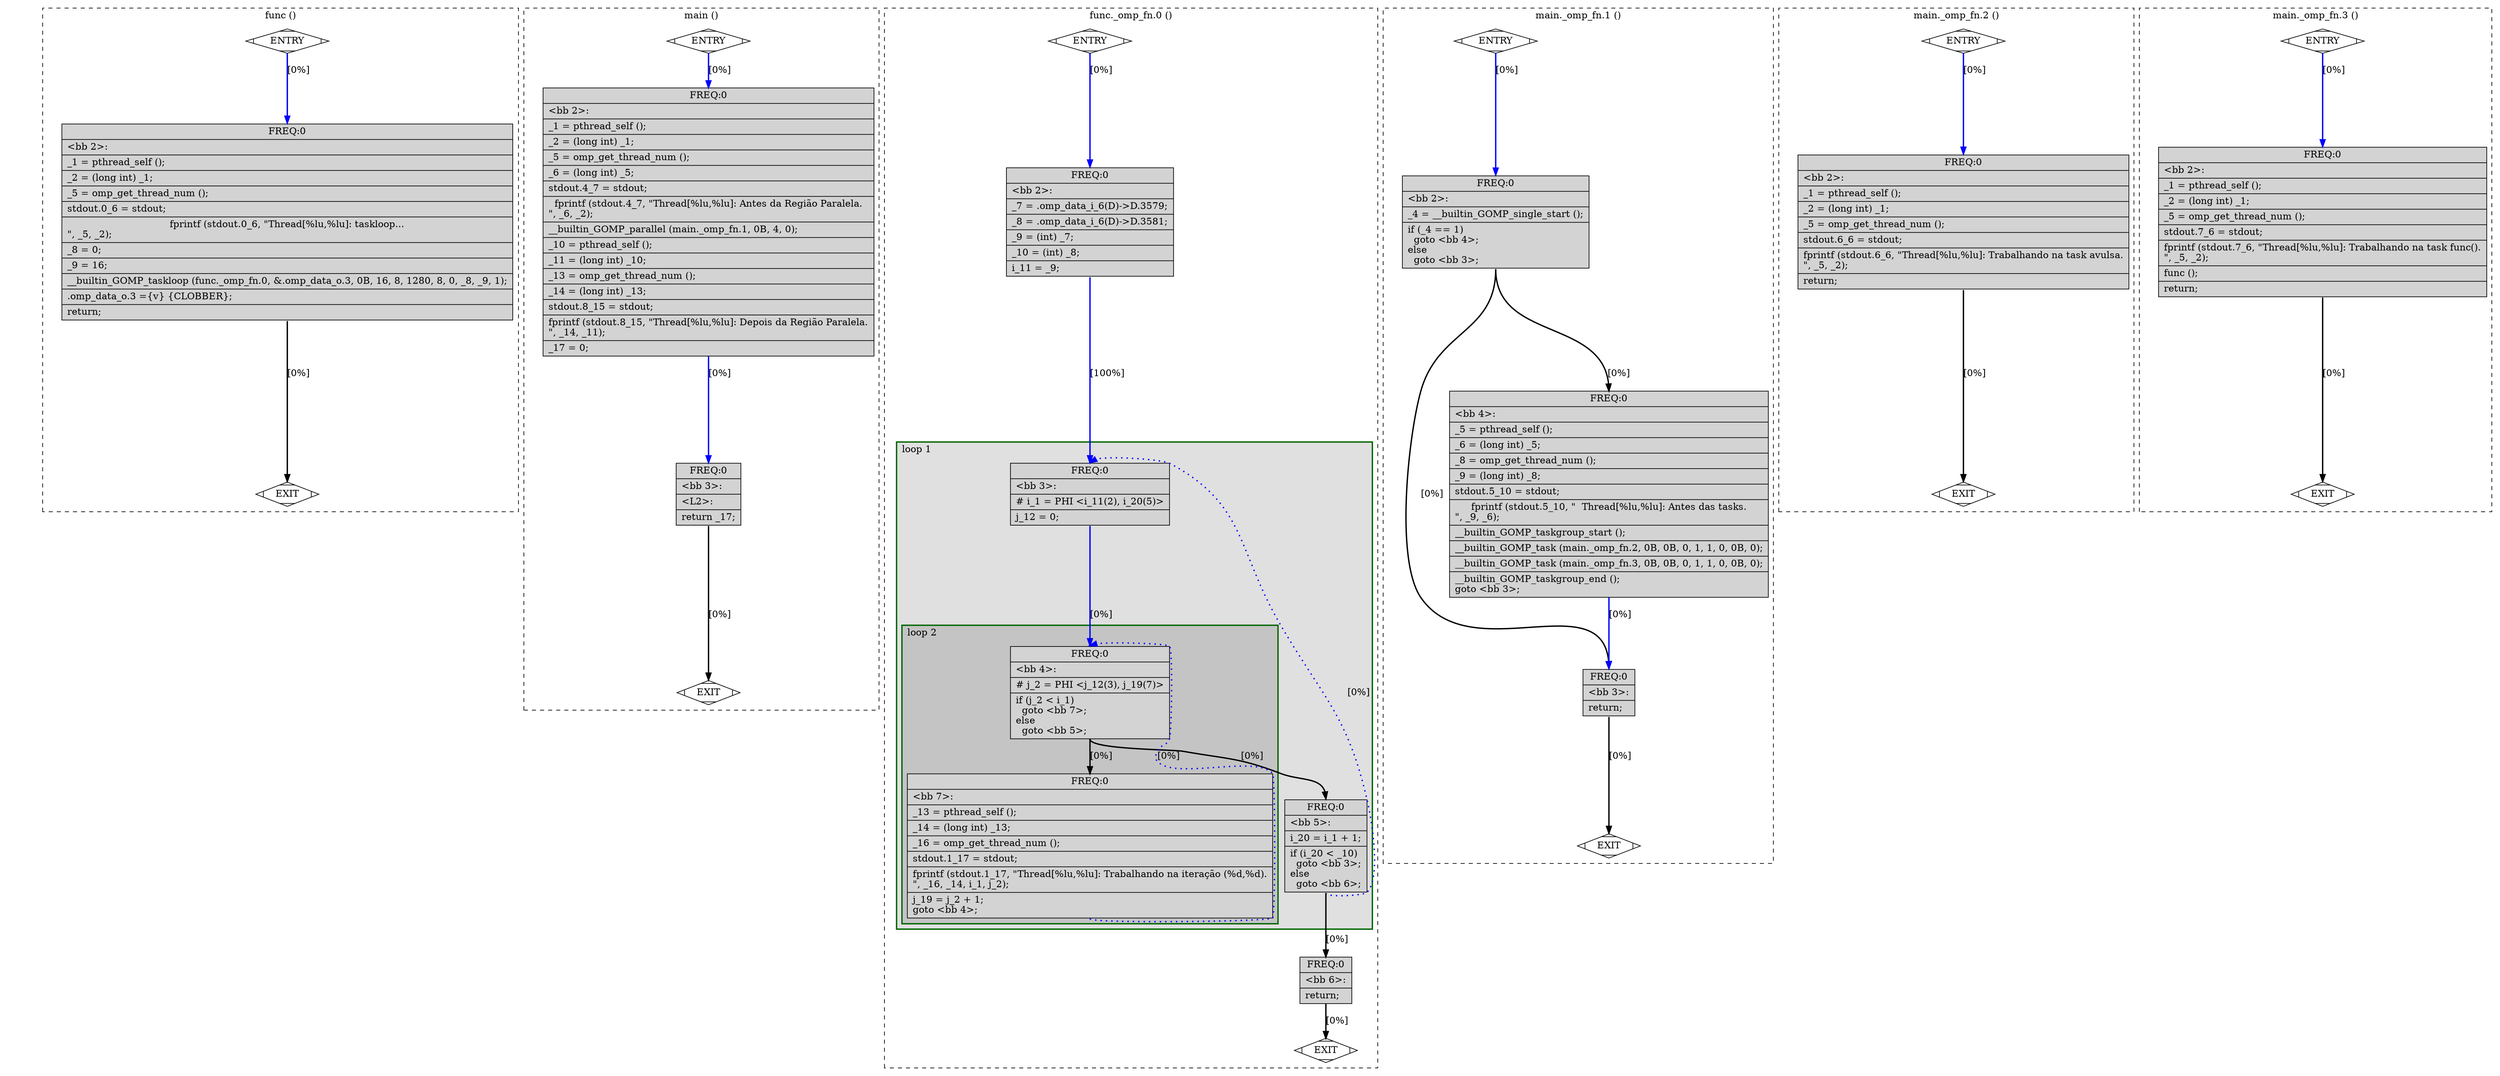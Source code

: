 digraph "example-taskloop.c.203t.cplxlower0" {
overlap=false;
subgraph "cluster_func" {
	style="dashed";
	color="black";
	label="func ()";
	fn_2_basic_block_0 [shape=Mdiamond,style=filled,fillcolor=white,label="ENTRY"];

	fn_2_basic_block_1 [shape=Mdiamond,style=filled,fillcolor=white,label="EXIT"];

	fn_2_basic_block_2 [shape=record,style=filled,fillcolor=lightgrey,label="{ FREQ:0 |\<bb\ 2\>:\l\
|_1\ =\ pthread_self\ ();\l\
|_2\ =\ (long\ int)\ _1;\l\
|_5\ =\ omp_get_thread_num\ ();\l\
|stdout.0_6\ =\ stdout;\l\
|fprintf\ (stdout.0_6,\ \"Thread[%lu,%lu]:\ taskloop...\n\",\ _5,\ _2);\l\
|_8\ =\ 0;\l\
|_9\ =\ 16;\l\
|__builtin_GOMP_taskloop\ (func._omp_fn.0,\ &.omp_data_o.3,\ 0B,\ 16,\ 8,\ 1280,\ 8,\ 0,\ _8,\ _9,\ 1);\l\
|.omp_data_o.3\ =\{v\}\ \{CLOBBER\};\l\
|return;\l\
}"];

	fn_2_basic_block_0:s -> fn_2_basic_block_2:n [style="solid,bold",color=blue,weight=100,constraint=true, label="[0%]"];
	fn_2_basic_block_2:s -> fn_2_basic_block_1:n [style="solid,bold",color=black,weight=10,constraint=true, label="[0%]"];
	fn_2_basic_block_0:s -> fn_2_basic_block_1:n [style="invis",constraint=true];
}
subgraph "cluster_main" {
	style="dashed";
	color="black";
	label="main ()";
	fn_3_basic_block_0 [shape=Mdiamond,style=filled,fillcolor=white,label="ENTRY"];

	fn_3_basic_block_1 [shape=Mdiamond,style=filled,fillcolor=white,label="EXIT"];

	fn_3_basic_block_2 [shape=record,style=filled,fillcolor=lightgrey,label="{ FREQ:0 |\<bb\ 2\>:\l\
|_1\ =\ pthread_self\ ();\l\
|_2\ =\ (long\ int)\ _1;\l\
|_5\ =\ omp_get_thread_num\ ();\l\
|_6\ =\ (long\ int)\ _5;\l\
|stdout.4_7\ =\ stdout;\l\
|fprintf\ (stdout.4_7,\ \"Thread[%lu,%lu]:\ Antes\ da\ Região\ Paralela.\n\",\ _6,\ _2);\l\
|__builtin_GOMP_parallel\ (main._omp_fn.1,\ 0B,\ 4,\ 0);\l\
|_10\ =\ pthread_self\ ();\l\
|_11\ =\ (long\ int)\ _10;\l\
|_13\ =\ omp_get_thread_num\ ();\l\
|_14\ =\ (long\ int)\ _13;\l\
|stdout.8_15\ =\ stdout;\l\
|fprintf\ (stdout.8_15,\ \"Thread[%lu,%lu]:\ Depois\ da\ Região\ Paralela.\n\",\ _14,\ _11);\l\
|_17\ =\ 0;\l\
}"];

	fn_3_basic_block_3 [shape=record,style=filled,fillcolor=lightgrey,label="{ FREQ:0 |\<bb\ 3\>:\l\
|\<L2\>:\l\
|return\ _17;\l\
}"];

	fn_3_basic_block_0:s -> fn_3_basic_block_2:n [style="solid,bold",color=blue,weight=100,constraint=true, label="[0%]"];
	fn_3_basic_block_2:s -> fn_3_basic_block_3:n [style="solid,bold",color=blue,weight=100,constraint=true, label="[0%]"];
	fn_3_basic_block_3:s -> fn_3_basic_block_1:n [style="solid,bold",color=black,weight=10,constraint=true, label="[0%]"];
	fn_3_basic_block_0:s -> fn_3_basic_block_1:n [style="invis",constraint=true];
}
subgraph "cluster_func._omp_fn.0" {
	style="dashed";
	color="black";
	label="func._omp_fn.0 ()";
	subgraph cluster_4_1 {
	style="filled";
	color="darkgreen";
	fillcolor="grey88";
	label="loop 1";
	labeljust=l;
	penwidth=2;
	subgraph cluster_4_2 {
	style="filled";
	color="darkgreen";
	fillcolor="grey77";
	label="loop 2";
	labeljust=l;
	penwidth=2;
	fn_4_basic_block_4 [shape=record,style=filled,fillcolor=lightgrey,label="{ FREQ:0 |\<bb\ 4\>:\l\
|#\ j_2\ =\ PHI\ \<j_12(3),\ j_19(7)\>\l\
|if\ (j_2\ \<\ i_1)\l\
\ \ goto\ \<bb\ 7\>;\l\
else\l\
\ \ goto\ \<bb\ 5\>;\l\
}"];

	fn_4_basic_block_7 [shape=record,style=filled,fillcolor=lightgrey,label="{ FREQ:0 |\<bb\ 7\>:\l\
|_13\ =\ pthread_self\ ();\l\
|_14\ =\ (long\ int)\ _13;\l\
|_16\ =\ omp_get_thread_num\ ();\l\
|stdout.1_17\ =\ stdout;\l\
|fprintf\ (stdout.1_17,\ \"Thread[%lu,%lu]:\ Trabalhando\ na\ iteração\ (%d,%d).\n\",\ _16,\ _14,\ i_1,\ j_2);\l\
|j_19\ =\ j_2\ +\ 1;\l\
goto\ \<bb\ 4\>;\l\
}"];

	}
	fn_4_basic_block_3 [shape=record,style=filled,fillcolor=lightgrey,label="{ FREQ:0 |\<bb\ 3\>:\l\
|#\ i_1\ =\ PHI\ \<i_11(2),\ i_20(5)\>\l\
|j_12\ =\ 0;\l\
}"];

	fn_4_basic_block_5 [shape=record,style=filled,fillcolor=lightgrey,label="{ FREQ:0 |\<bb\ 5\>:\l\
|i_20\ =\ i_1\ +\ 1;\l\
|if\ (i_20\ \<\ _10)\l\
\ \ goto\ \<bb\ 3\>;\l\
else\l\
\ \ goto\ \<bb\ 6\>;\l\
}"];

	}
	fn_4_basic_block_0 [shape=Mdiamond,style=filled,fillcolor=white,label="ENTRY"];

	fn_4_basic_block_1 [shape=Mdiamond,style=filled,fillcolor=white,label="EXIT"];

	fn_4_basic_block_2 [shape=record,style=filled,fillcolor=lightgrey,label="{ FREQ:0 |\<bb\ 2\>:\l\
|_7\ =\ .omp_data_i_6(D)-\>D.3579;\l\
|_8\ =\ .omp_data_i_6(D)-\>D.3581;\l\
|_9\ =\ (int)\ _7;\l\
|_10\ =\ (int)\ _8;\l\
|i_11\ =\ _9;\l\
}"];

	fn_4_basic_block_6 [shape=record,style=filled,fillcolor=lightgrey,label="{ FREQ:0 |\<bb\ 6\>:\l\
|return;\l\
}"];

	fn_4_basic_block_0:s -> fn_4_basic_block_2:n [style="solid,bold",color=blue,weight=100,constraint=true, label="[0%]"];
	fn_4_basic_block_2:s -> fn_4_basic_block_3:n [style="solid,bold",color=blue,weight=100,constraint=true, label="[100%]"];
	fn_4_basic_block_3:s -> fn_4_basic_block_4:n [style="solid,bold",color=blue,weight=100,constraint=true, label="[0%]"];
	fn_4_basic_block_4:s -> fn_4_basic_block_7:n [style="solid,bold",color=black,weight=10,constraint=true, label="[0%]"];
	fn_4_basic_block_4:s -> fn_4_basic_block_5:n [style="solid,bold",color=black,weight=10,constraint=true, label="[0%]"];
	fn_4_basic_block_5:s -> fn_4_basic_block_3:n [style="dotted,bold",color=blue,weight=10,constraint=false, label="[0%]"];
	fn_4_basic_block_5:s -> fn_4_basic_block_6:n [style="solid,bold",color=black,weight=10,constraint=true, label="[0%]"];
	fn_4_basic_block_6:s -> fn_4_basic_block_1:n [style="solid,bold",color=black,weight=10,constraint=true, label="[0%]"];
	fn_4_basic_block_7:s -> fn_4_basic_block_4:n [style="dotted,bold",color=blue,weight=10,constraint=false, label="[0%]"];
	fn_4_basic_block_0:s -> fn_4_basic_block_1:n [style="invis",constraint=true];
}
subgraph "cluster_main._omp_fn.1" {
	style="dashed";
	color="black";
	label="main._omp_fn.1 ()";
	fn_5_basic_block_0 [shape=Mdiamond,style=filled,fillcolor=white,label="ENTRY"];

	fn_5_basic_block_1 [shape=Mdiamond,style=filled,fillcolor=white,label="EXIT"];

	fn_5_basic_block_2 [shape=record,style=filled,fillcolor=lightgrey,label="{ FREQ:0 |\<bb\ 2\>:\l\
|_4\ =\ __builtin_GOMP_single_start\ ();\l\
|if\ (_4\ ==\ 1)\l\
\ \ goto\ \<bb\ 4\>;\l\
else\l\
\ \ goto\ \<bb\ 3\>;\l\
}"];

	fn_5_basic_block_3 [shape=record,style=filled,fillcolor=lightgrey,label="{ FREQ:0 |\<bb\ 3\>:\l\
|return;\l\
}"];

	fn_5_basic_block_4 [shape=record,style=filled,fillcolor=lightgrey,label="{ FREQ:0 |\<bb\ 4\>:\l\
|_5\ =\ pthread_self\ ();\l\
|_6\ =\ (long\ int)\ _5;\l\
|_8\ =\ omp_get_thread_num\ ();\l\
|_9\ =\ (long\ int)\ _8;\l\
|stdout.5_10\ =\ stdout;\l\
|fprintf\ (stdout.5_10,\ \"\ \ Thread[%lu,%lu]:\ Antes\ das\ tasks.\n\",\ _9,\ _6);\l\
|__builtin_GOMP_taskgroup_start\ ();\l\
|__builtin_GOMP_task\ (main._omp_fn.2,\ 0B,\ 0B,\ 0,\ 1,\ 1,\ 0,\ 0B,\ 0);\l\
|__builtin_GOMP_task\ (main._omp_fn.3,\ 0B,\ 0B,\ 0,\ 1,\ 1,\ 0,\ 0B,\ 0);\l\
|__builtin_GOMP_taskgroup_end\ ();\l\
goto\ \<bb\ 3\>;\l\
}"];

	fn_5_basic_block_0:s -> fn_5_basic_block_2:n [style="solid,bold",color=blue,weight=100,constraint=true, label="[0%]"];
	fn_5_basic_block_2:s -> fn_5_basic_block_4:n [style="solid,bold",color=black,weight=10,constraint=true, label="[0%]"];
	fn_5_basic_block_2:s -> fn_5_basic_block_3:n [style="solid,bold",color=black,weight=10,constraint=true, label="[0%]"];
	fn_5_basic_block_3:s -> fn_5_basic_block_1:n [style="solid,bold",color=black,weight=10,constraint=true, label="[0%]"];
	fn_5_basic_block_4:s -> fn_5_basic_block_3:n [style="solid,bold",color=blue,weight=100,constraint=true, label="[0%]"];
	fn_5_basic_block_0:s -> fn_5_basic_block_1:n [style="invis",constraint=true];
}
subgraph "cluster_main._omp_fn.2" {
	style="dashed";
	color="black";
	label="main._omp_fn.2 ()";
	fn_6_basic_block_0 [shape=Mdiamond,style=filled,fillcolor=white,label="ENTRY"];

	fn_6_basic_block_1 [shape=Mdiamond,style=filled,fillcolor=white,label="EXIT"];

	fn_6_basic_block_2 [shape=record,style=filled,fillcolor=lightgrey,label="{ FREQ:0 |\<bb\ 2\>:\l\
|_1\ =\ pthread_self\ ();\l\
|_2\ =\ (long\ int)\ _1;\l\
|_5\ =\ omp_get_thread_num\ ();\l\
|stdout.6_6\ =\ stdout;\l\
|fprintf\ (stdout.6_6,\ \"Thread[%lu,%lu]:\ Trabalhando\ na\ task\ avulsa.\n\",\ _5,\ _2);\l\
|return;\l\
}"];

	fn_6_basic_block_0:s -> fn_6_basic_block_2:n [style="solid,bold",color=blue,weight=100,constraint=true, label="[0%]"];
	fn_6_basic_block_2:s -> fn_6_basic_block_1:n [style="solid,bold",color=black,weight=10,constraint=true, label="[0%]"];
	fn_6_basic_block_0:s -> fn_6_basic_block_1:n [style="invis",constraint=true];
}
subgraph "cluster_main._omp_fn.3" {
	style="dashed";
	color="black";
	label="main._omp_fn.3 ()";
	fn_7_basic_block_0 [shape=Mdiamond,style=filled,fillcolor=white,label="ENTRY"];

	fn_7_basic_block_1 [shape=Mdiamond,style=filled,fillcolor=white,label="EXIT"];

	fn_7_basic_block_2 [shape=record,style=filled,fillcolor=lightgrey,label="{ FREQ:0 |\<bb\ 2\>:\l\
|_1\ =\ pthread_self\ ();\l\
|_2\ =\ (long\ int)\ _1;\l\
|_5\ =\ omp_get_thread_num\ ();\l\
|stdout.7_6\ =\ stdout;\l\
|fprintf\ (stdout.7_6,\ \"Thread[%lu,%lu]:\ Trabalhando\ na\ task\ func().\n\",\ _5,\ _2);\l\
|func\ ();\l\
|return;\l\
}"];

	fn_7_basic_block_0:s -> fn_7_basic_block_2:n [style="solid,bold",color=blue,weight=100,constraint=true, label="[0%]"];
	fn_7_basic_block_2:s -> fn_7_basic_block_1:n [style="solid,bold",color=black,weight=10,constraint=true, label="[0%]"];
	fn_7_basic_block_0:s -> fn_7_basic_block_1:n [style="invis",constraint=true];
}
}
